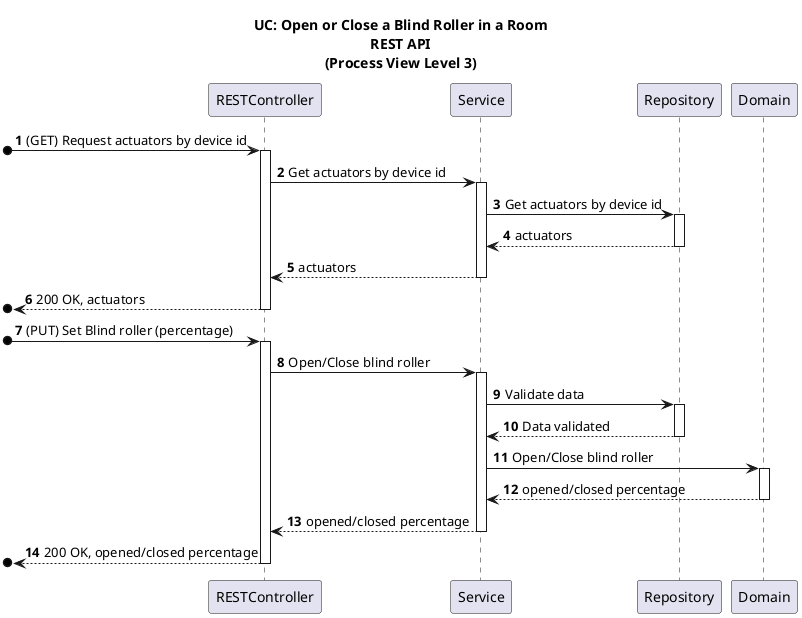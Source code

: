 @startuml

title UC: Open or Close a Blind Roller in a Room\nREST API\n(Process View Level 3)
autonumber

participant "RESTController" as RC
participant "Service" as S
participant "Repository" as R
participant "Domain" as D

[o-> RC : (GET) Request actuators by device id
activate RC
RC -> S: Get actuators by device id
activate S
S -> R: Get actuators by device id
activate R
R --> S: actuators
deactivate R
S --> RC: actuators
deactivate S
[o<-- RC : 200 OK, actuators
deactivate RC


[o-> RC :(PUT) Set Blind roller (percentage)
activate RC
RC -> S: Open/Close blind roller
activate S

S -> R: Validate data
activate R
R --> S: Data validated
deactivate R

S -> D: Open/Close blind roller
activate D
D --> S: opened/closed percentage
deactivate D
S --> RC: opened/closed percentage
deactivate S
[o<-- RC: 200 OK, opened/closed percentage
deactivate RC

@enduml